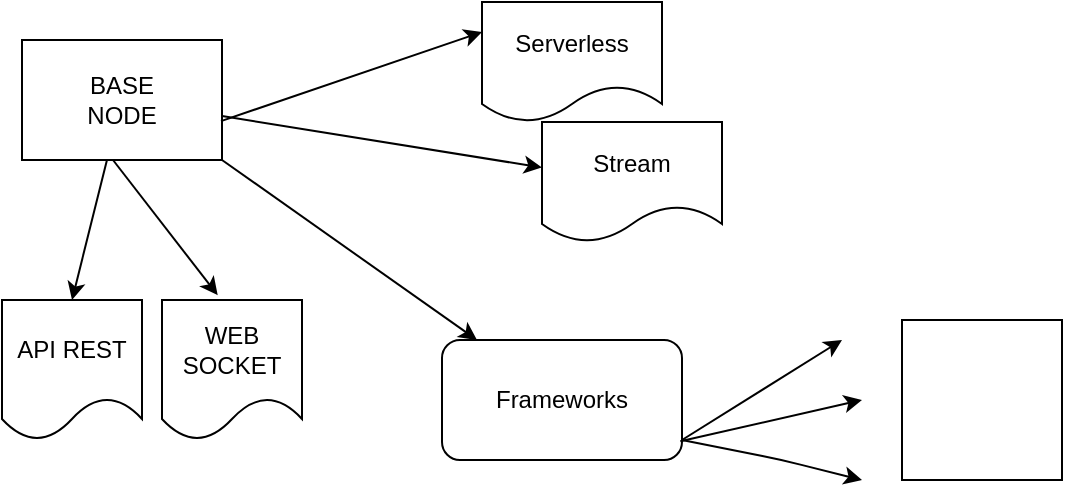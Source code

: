 <mxfile>
    <diagram id="cUEVkR9wokYXPuSlzWbq" name="Page-1">
        <mxGraphModel dx="36" dy="1687" grid="1" gridSize="10" guides="1" tooltips="1" connect="1" arrows="1" fold="1" page="1" pageScale="1" pageWidth="827" pageHeight="1169" math="0" shadow="0">
            <root>
                <mxCell id="0"/>
                <mxCell id="1" parent="0"/>
                <mxCell id="2" value="BASE&lt;br&gt;NODE" style="rounded=0;whiteSpace=wrap;html=1;" parent="1" vertex="1">
                    <mxGeometry x="20" y="-1150" width="100" height="60" as="geometry"/>
                </mxCell>
                <mxCell id="3" value="WEB&lt;br&gt;SOCKET" style="shape=document;whiteSpace=wrap;html=1;boundedLbl=1;" parent="1" vertex="1">
                    <mxGeometry x="90" y="-1020" width="70" height="70" as="geometry"/>
                </mxCell>
                <mxCell id="4" value="Serverless" style="shape=document;whiteSpace=wrap;html=1;boundedLbl=1;" parent="1" vertex="1">
                    <mxGeometry x="250" y="-1169" width="90" height="60" as="geometry"/>
                </mxCell>
                <mxCell id="5" value="API REST" style="shape=document;whiteSpace=wrap;html=1;boundedLbl=1;" parent="1" vertex="1">
                    <mxGeometry x="10" y="-1020" width="70" height="70" as="geometry"/>
                </mxCell>
                <mxCell id="6" value="Stream" style="shape=document;whiteSpace=wrap;html=1;boundedLbl=1;" parent="1" vertex="1">
                    <mxGeometry x="280" y="-1109" width="90" height="60" as="geometry"/>
                </mxCell>
                <mxCell id="15" value="" style="endArrow=classic;html=1;entryX=0.5;entryY=0;entryDx=0;entryDy=0;" parent="1" source="2" target="5" edge="1">
                    <mxGeometry width="50" height="50" relative="1" as="geometry">
                        <mxPoint x="50" y="-1040" as="sourcePoint"/>
                        <mxPoint x="100" y="-1050" as="targetPoint"/>
                        <Array as="points"/>
                    </mxGeometry>
                </mxCell>
                <mxCell id="17" value="" style="endArrow=classic;html=1;entryX=0.398;entryY=-0.034;entryDx=0;entryDy=0;entryPerimeter=0;" parent="1" target="3" edge="1">
                    <mxGeometry width="50" height="50" relative="1" as="geometry">
                        <mxPoint x="65.5" y="-1090" as="sourcePoint"/>
                        <mxPoint x="55" y="-1020" as="targetPoint"/>
                        <Array as="points"/>
                    </mxGeometry>
                </mxCell>
                <mxCell id="18" value="" style="endArrow=classic;html=1;" parent="1" source="2" target="6" edge="1">
                    <mxGeometry width="50" height="50" relative="1" as="geometry">
                        <mxPoint x="75.5" y="-1080" as="sourcePoint"/>
                        <mxPoint x="165.82" y="-1012.04" as="targetPoint"/>
                        <Array as="points"/>
                    </mxGeometry>
                </mxCell>
                <mxCell id="19" value="" style="endArrow=classic;html=1;entryX=0;entryY=0.25;entryDx=0;entryDy=0;exitX=0.995;exitY=0.676;exitDx=0;exitDy=0;exitPerimeter=0;" parent="1" source="2" target="4" edge="1">
                    <mxGeometry width="50" height="50" relative="1" as="geometry">
                        <mxPoint x="85.5" y="-1070" as="sourcePoint"/>
                        <mxPoint x="175.82" y="-1002.04" as="targetPoint"/>
                        <Array as="points"/>
                    </mxGeometry>
                </mxCell>
                <mxCell id="20" value="Frameworks" style="rounded=1;whiteSpace=wrap;html=1;" parent="1" vertex="1">
                    <mxGeometry x="230" y="-1000" width="120" height="60" as="geometry"/>
                </mxCell>
                <mxCell id="22" value="" style="endArrow=classic;html=1;exitX=1;exitY=1;exitDx=0;exitDy=0;" parent="1" source="2" target="20" edge="1">
                    <mxGeometry width="50" height="50" relative="1" as="geometry">
                        <mxPoint x="570" y="-1040" as="sourcePoint"/>
                        <mxPoint x="620" y="-1090" as="targetPoint"/>
                    </mxGeometry>
                </mxCell>
                <mxCell id="27" value="" style="endArrow=classic;html=1;" parent="1" edge="1">
                    <mxGeometry width="50" height="50" relative="1" as="geometry">
                        <mxPoint x="350" y="-950" as="sourcePoint"/>
                        <mxPoint x="430" y="-1000" as="targetPoint"/>
                    </mxGeometry>
                </mxCell>
                <mxCell id="28" value="" style="endArrow=classic;html=1;exitX=0.993;exitY=0.843;exitDx=0;exitDy=0;exitPerimeter=0;" parent="1" source="20" edge="1">
                    <mxGeometry width="50" height="50" relative="1" as="geometry">
                        <mxPoint x="360" y="-960" as="sourcePoint"/>
                        <mxPoint x="440" y="-970" as="targetPoint"/>
                    </mxGeometry>
                </mxCell>
                <mxCell id="29" value="" style="endArrow=classic;html=1;" parent="1" edge="1">
                    <mxGeometry width="50" height="50" relative="1" as="geometry">
                        <mxPoint x="350" y="-950" as="sourcePoint"/>
                        <mxPoint x="440" y="-930" as="targetPoint"/>
                        <Array as="points">
                            <mxPoint x="400" y="-940"/>
                        </Array>
                    </mxGeometry>
                </mxCell>
                <mxCell id="30" value="" style="whiteSpace=wrap;html=1;aspect=fixed;" parent="1" vertex="1">
                    <mxGeometry x="460" y="-1010" width="80" height="80" as="geometry"/>
                </mxCell>
            </root>
        </mxGraphModel>
    </diagram>
</mxfile>